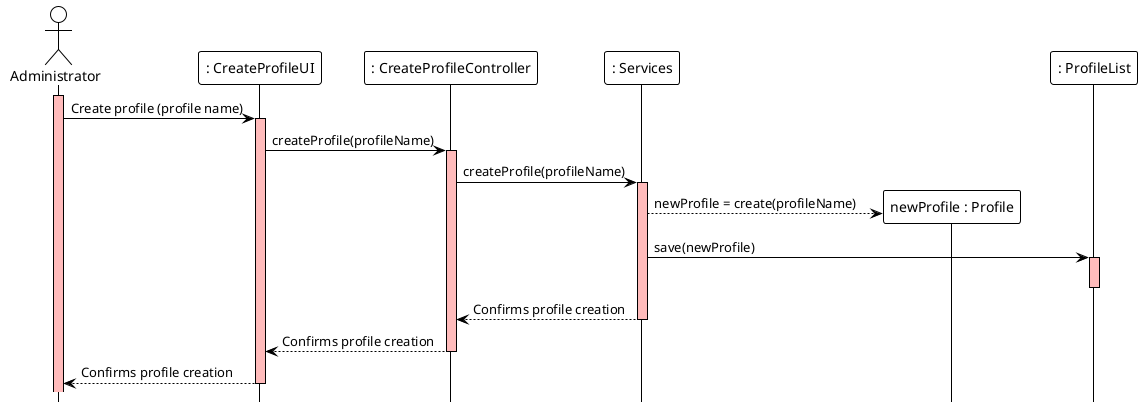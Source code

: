 @startuml
!theme plain
hide footbox
actor Administrator  as Administrator
participant ": CreateProfileUI" as UI
participant ": CreateProfileController" as Controller
participant ": Services" as Services
participant "newProfile : Profile" as profile
participant ": ProfileList" as List

activate Administrator #FFBBBB
Administrator ->  UI : Create profile (profile name)
activate UI #FFBBBB
UI -> Controller : createProfile(profileName)
activate Controller #FFBBBB
Controller -> Services : createProfile(profileName)
activate Services #FFBBBB
Services --> profile ** : newProfile = create(profileName)
Services -> List : save(newProfile)
'List -> List : profileNameExists(profileName)

activate List #FFBBBB
deactivate List

deactivate List
Services --> Controller : Confirms profile creation
deactivate Services
Controller --> UI : Confirms profile creation
deactivate Controller
UI --> Administrator : Confirms profile creation
deactivate UI
@enduml